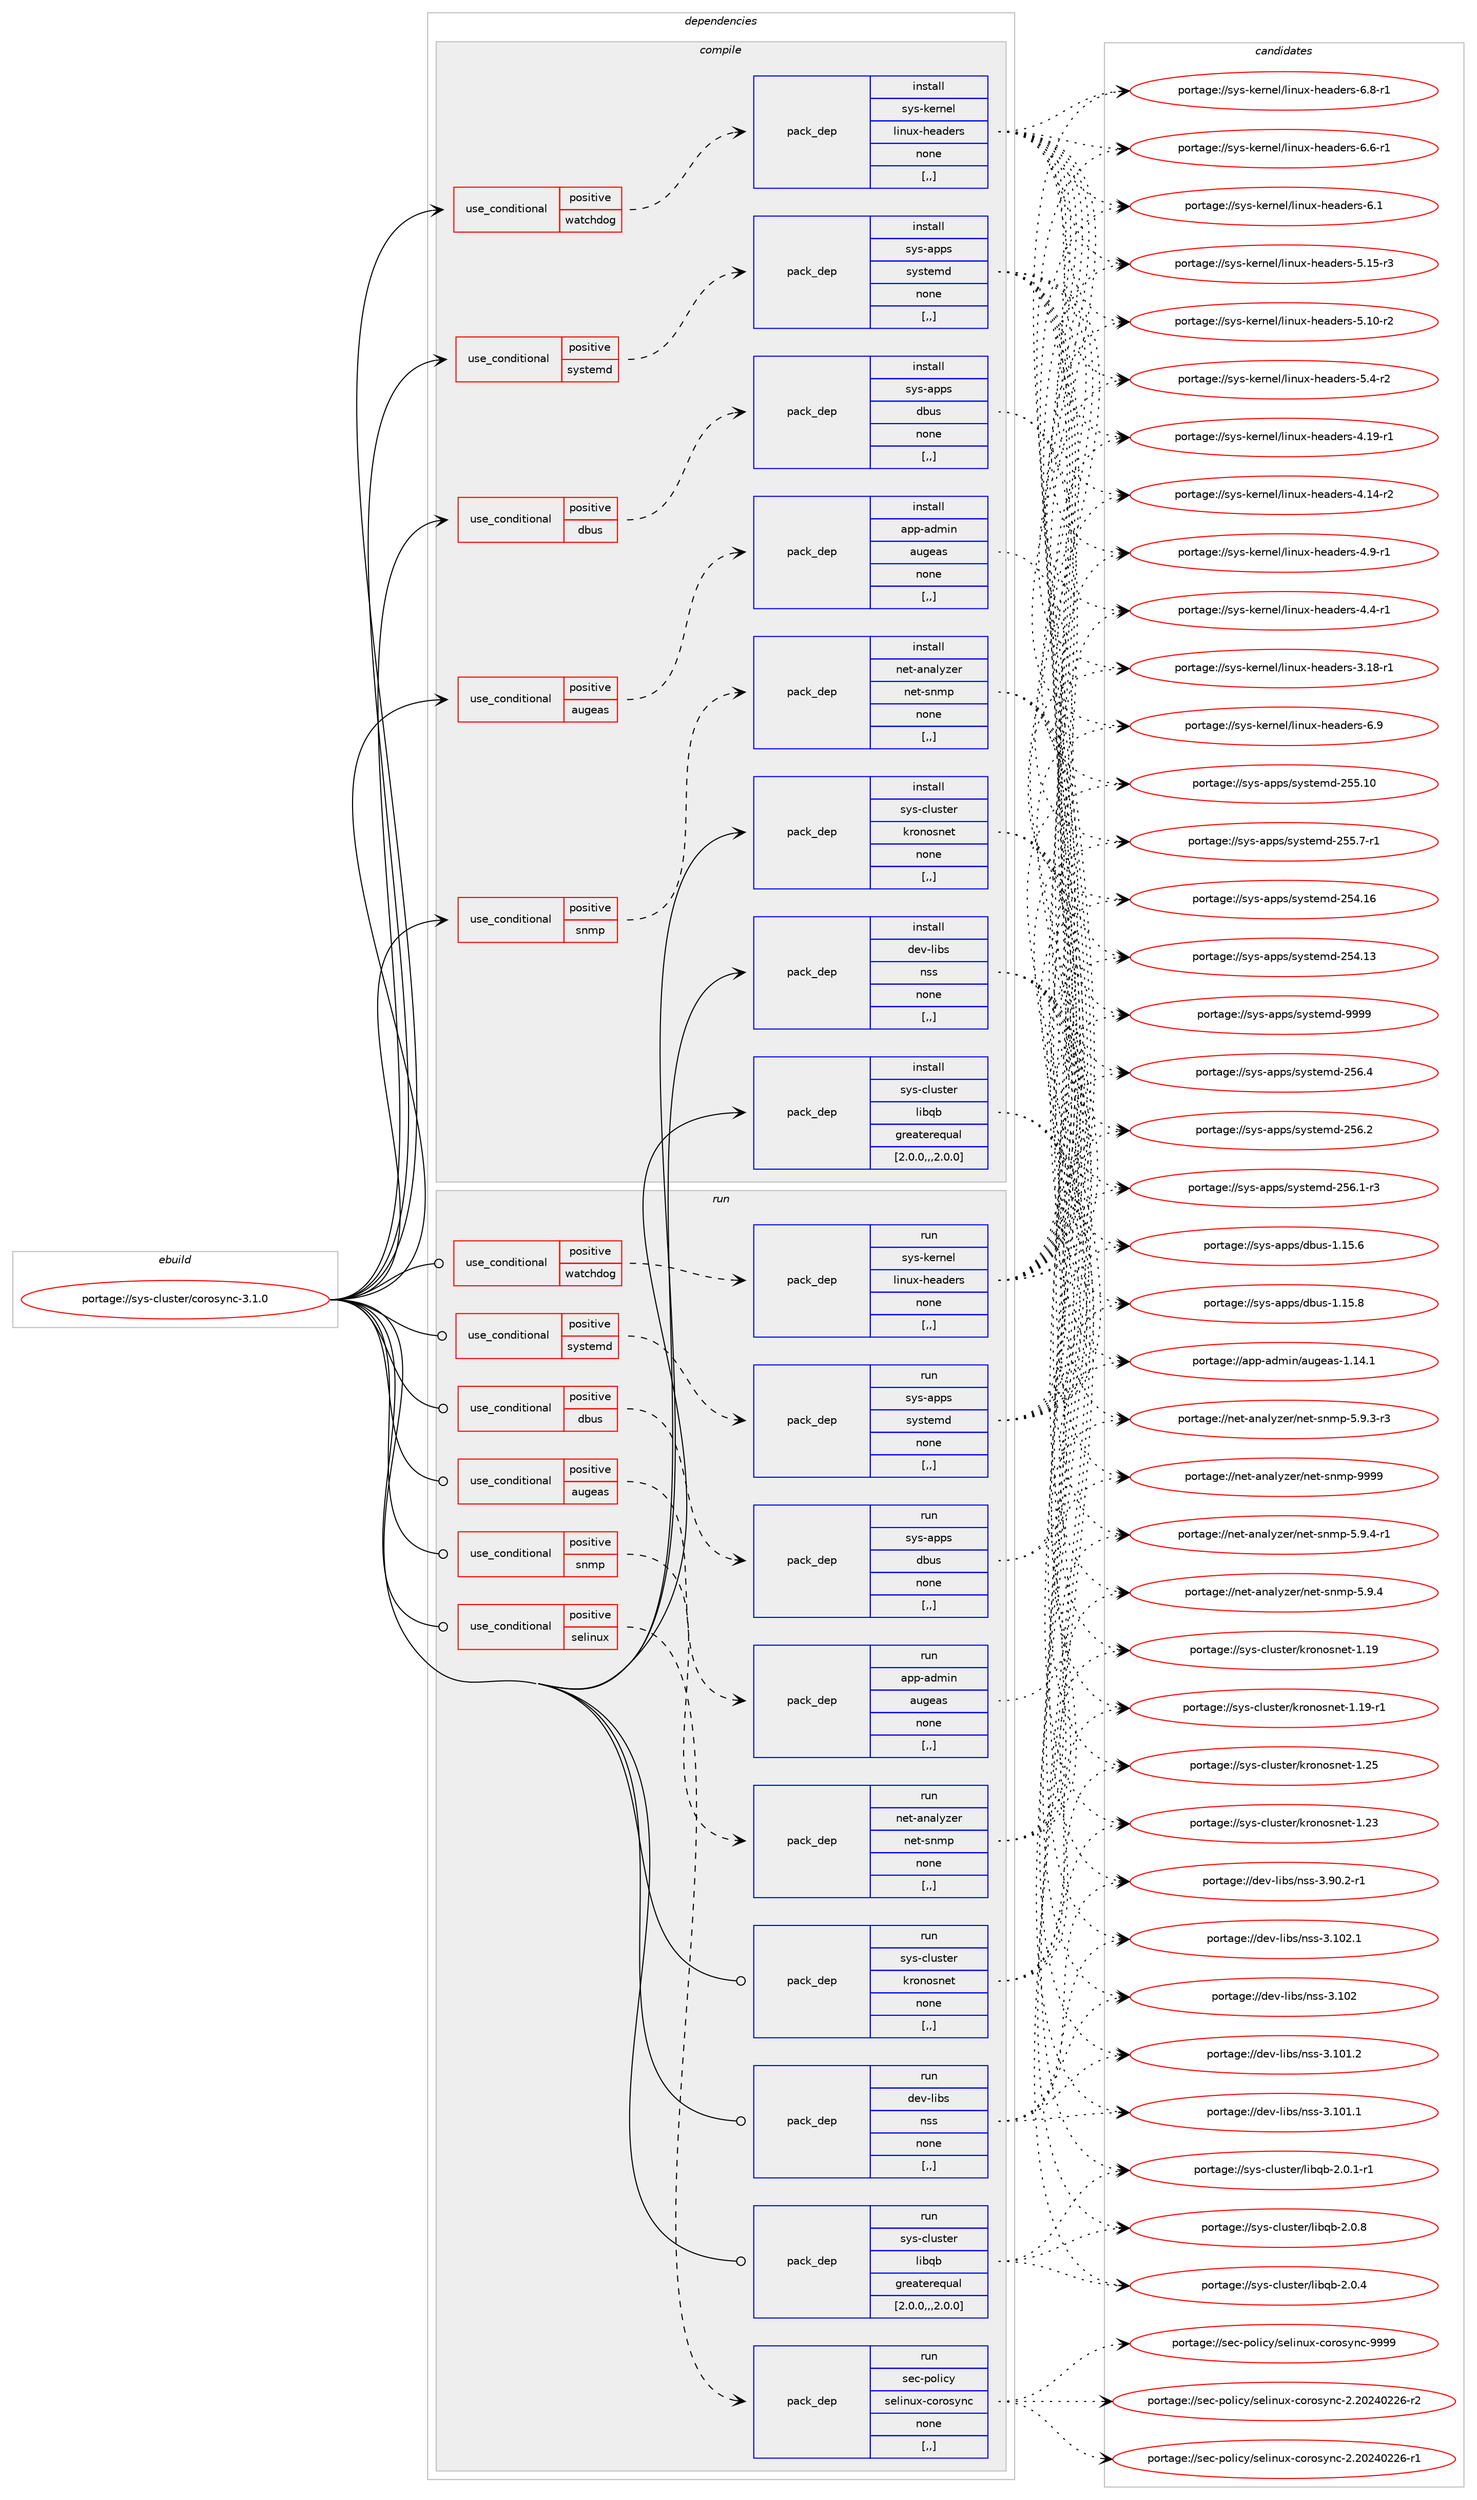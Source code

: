digraph prolog {

# *************
# Graph options
# *************

newrank=true;
concentrate=true;
compound=true;
graph [rankdir=LR,fontname=Helvetica,fontsize=10,ranksep=1.5];#, ranksep=2.5, nodesep=0.2];
edge  [arrowhead=vee];
node  [fontname=Helvetica,fontsize=10];

# **********
# The ebuild
# **********

subgraph cluster_leftcol {
color=gray;
label=<<i>ebuild</i>>;
id [label="portage://sys-cluster/corosync-3.1.0", color=red, width=4, href="../sys-cluster/corosync-3.1.0.svg"];
}

# ****************
# The dependencies
# ****************

subgraph cluster_midcol {
color=gray;
label=<<i>dependencies</i>>;
subgraph cluster_compile {
fillcolor="#eeeeee";
style=filled;
label=<<i>compile</i>>;
subgraph cond114197 {
dependency430258 [label=<<TABLE BORDER="0" CELLBORDER="1" CELLSPACING="0" CELLPADDING="4"><TR><TD ROWSPAN="3" CELLPADDING="10">use_conditional</TD></TR><TR><TD>positive</TD></TR><TR><TD>augeas</TD></TR></TABLE>>, shape=none, color=red];
subgraph pack313117 {
dependency430259 [label=<<TABLE BORDER="0" CELLBORDER="1" CELLSPACING="0" CELLPADDING="4" WIDTH="220"><TR><TD ROWSPAN="6" CELLPADDING="30">pack_dep</TD></TR><TR><TD WIDTH="110">install</TD></TR><TR><TD>app-admin</TD></TR><TR><TD>augeas</TD></TR><TR><TD>none</TD></TR><TR><TD>[,,]</TD></TR></TABLE>>, shape=none, color=blue];
}
dependency430258:e -> dependency430259:w [weight=20,style="dashed",arrowhead="vee"];
}
id:e -> dependency430258:w [weight=20,style="solid",arrowhead="vee"];
subgraph cond114198 {
dependency430260 [label=<<TABLE BORDER="0" CELLBORDER="1" CELLSPACING="0" CELLPADDING="4"><TR><TD ROWSPAN="3" CELLPADDING="10">use_conditional</TD></TR><TR><TD>positive</TD></TR><TR><TD>dbus</TD></TR></TABLE>>, shape=none, color=red];
subgraph pack313118 {
dependency430261 [label=<<TABLE BORDER="0" CELLBORDER="1" CELLSPACING="0" CELLPADDING="4" WIDTH="220"><TR><TD ROWSPAN="6" CELLPADDING="30">pack_dep</TD></TR><TR><TD WIDTH="110">install</TD></TR><TR><TD>sys-apps</TD></TR><TR><TD>dbus</TD></TR><TR><TD>none</TD></TR><TR><TD>[,,]</TD></TR></TABLE>>, shape=none, color=blue];
}
dependency430260:e -> dependency430261:w [weight=20,style="dashed",arrowhead="vee"];
}
id:e -> dependency430260:w [weight=20,style="solid",arrowhead="vee"];
subgraph cond114199 {
dependency430262 [label=<<TABLE BORDER="0" CELLBORDER="1" CELLSPACING="0" CELLPADDING="4"><TR><TD ROWSPAN="3" CELLPADDING="10">use_conditional</TD></TR><TR><TD>positive</TD></TR><TR><TD>snmp</TD></TR></TABLE>>, shape=none, color=red];
subgraph pack313119 {
dependency430263 [label=<<TABLE BORDER="0" CELLBORDER="1" CELLSPACING="0" CELLPADDING="4" WIDTH="220"><TR><TD ROWSPAN="6" CELLPADDING="30">pack_dep</TD></TR><TR><TD WIDTH="110">install</TD></TR><TR><TD>net-analyzer</TD></TR><TR><TD>net-snmp</TD></TR><TR><TD>none</TD></TR><TR><TD>[,,]</TD></TR></TABLE>>, shape=none, color=blue];
}
dependency430262:e -> dependency430263:w [weight=20,style="dashed",arrowhead="vee"];
}
id:e -> dependency430262:w [weight=20,style="solid",arrowhead="vee"];
subgraph cond114200 {
dependency430264 [label=<<TABLE BORDER="0" CELLBORDER="1" CELLSPACING="0" CELLPADDING="4"><TR><TD ROWSPAN="3" CELLPADDING="10">use_conditional</TD></TR><TR><TD>positive</TD></TR><TR><TD>systemd</TD></TR></TABLE>>, shape=none, color=red];
subgraph pack313120 {
dependency430265 [label=<<TABLE BORDER="0" CELLBORDER="1" CELLSPACING="0" CELLPADDING="4" WIDTH="220"><TR><TD ROWSPAN="6" CELLPADDING="30">pack_dep</TD></TR><TR><TD WIDTH="110">install</TD></TR><TR><TD>sys-apps</TD></TR><TR><TD>systemd</TD></TR><TR><TD>none</TD></TR><TR><TD>[,,]</TD></TR></TABLE>>, shape=none, color=blue];
}
dependency430264:e -> dependency430265:w [weight=20,style="dashed",arrowhead="vee"];
}
id:e -> dependency430264:w [weight=20,style="solid",arrowhead="vee"];
subgraph cond114201 {
dependency430266 [label=<<TABLE BORDER="0" CELLBORDER="1" CELLSPACING="0" CELLPADDING="4"><TR><TD ROWSPAN="3" CELLPADDING="10">use_conditional</TD></TR><TR><TD>positive</TD></TR><TR><TD>watchdog</TD></TR></TABLE>>, shape=none, color=red];
subgraph pack313121 {
dependency430267 [label=<<TABLE BORDER="0" CELLBORDER="1" CELLSPACING="0" CELLPADDING="4" WIDTH="220"><TR><TD ROWSPAN="6" CELLPADDING="30">pack_dep</TD></TR><TR><TD WIDTH="110">install</TD></TR><TR><TD>sys-kernel</TD></TR><TR><TD>linux-headers</TD></TR><TR><TD>none</TD></TR><TR><TD>[,,]</TD></TR></TABLE>>, shape=none, color=blue];
}
dependency430266:e -> dependency430267:w [weight=20,style="dashed",arrowhead="vee"];
}
id:e -> dependency430266:w [weight=20,style="solid",arrowhead="vee"];
subgraph pack313122 {
dependency430268 [label=<<TABLE BORDER="0" CELLBORDER="1" CELLSPACING="0" CELLPADDING="4" WIDTH="220"><TR><TD ROWSPAN="6" CELLPADDING="30">pack_dep</TD></TR><TR><TD WIDTH="110">install</TD></TR><TR><TD>dev-libs</TD></TR><TR><TD>nss</TD></TR><TR><TD>none</TD></TR><TR><TD>[,,]</TD></TR></TABLE>>, shape=none, color=blue];
}
id:e -> dependency430268:w [weight=20,style="solid",arrowhead="vee"];
subgraph pack313123 {
dependency430269 [label=<<TABLE BORDER="0" CELLBORDER="1" CELLSPACING="0" CELLPADDING="4" WIDTH="220"><TR><TD ROWSPAN="6" CELLPADDING="30">pack_dep</TD></TR><TR><TD WIDTH="110">install</TD></TR><TR><TD>sys-cluster</TD></TR><TR><TD>kronosnet</TD></TR><TR><TD>none</TD></TR><TR><TD>[,,]</TD></TR></TABLE>>, shape=none, color=blue];
}
id:e -> dependency430269:w [weight=20,style="solid",arrowhead="vee"];
subgraph pack313124 {
dependency430270 [label=<<TABLE BORDER="0" CELLBORDER="1" CELLSPACING="0" CELLPADDING="4" WIDTH="220"><TR><TD ROWSPAN="6" CELLPADDING="30">pack_dep</TD></TR><TR><TD WIDTH="110">install</TD></TR><TR><TD>sys-cluster</TD></TR><TR><TD>libqb</TD></TR><TR><TD>greaterequal</TD></TR><TR><TD>[2.0.0,,,2.0.0]</TD></TR></TABLE>>, shape=none, color=blue];
}
id:e -> dependency430270:w [weight=20,style="solid",arrowhead="vee"];
}
subgraph cluster_compileandrun {
fillcolor="#eeeeee";
style=filled;
label=<<i>compile and run</i>>;
}
subgraph cluster_run {
fillcolor="#eeeeee";
style=filled;
label=<<i>run</i>>;
subgraph cond114202 {
dependency430271 [label=<<TABLE BORDER="0" CELLBORDER="1" CELLSPACING="0" CELLPADDING="4"><TR><TD ROWSPAN="3" CELLPADDING="10">use_conditional</TD></TR><TR><TD>positive</TD></TR><TR><TD>augeas</TD></TR></TABLE>>, shape=none, color=red];
subgraph pack313125 {
dependency430272 [label=<<TABLE BORDER="0" CELLBORDER="1" CELLSPACING="0" CELLPADDING="4" WIDTH="220"><TR><TD ROWSPAN="6" CELLPADDING="30">pack_dep</TD></TR><TR><TD WIDTH="110">run</TD></TR><TR><TD>app-admin</TD></TR><TR><TD>augeas</TD></TR><TR><TD>none</TD></TR><TR><TD>[,,]</TD></TR></TABLE>>, shape=none, color=blue];
}
dependency430271:e -> dependency430272:w [weight=20,style="dashed",arrowhead="vee"];
}
id:e -> dependency430271:w [weight=20,style="solid",arrowhead="odot"];
subgraph cond114203 {
dependency430273 [label=<<TABLE BORDER="0" CELLBORDER="1" CELLSPACING="0" CELLPADDING="4"><TR><TD ROWSPAN="3" CELLPADDING="10">use_conditional</TD></TR><TR><TD>positive</TD></TR><TR><TD>dbus</TD></TR></TABLE>>, shape=none, color=red];
subgraph pack313126 {
dependency430274 [label=<<TABLE BORDER="0" CELLBORDER="1" CELLSPACING="0" CELLPADDING="4" WIDTH="220"><TR><TD ROWSPAN="6" CELLPADDING="30">pack_dep</TD></TR><TR><TD WIDTH="110">run</TD></TR><TR><TD>sys-apps</TD></TR><TR><TD>dbus</TD></TR><TR><TD>none</TD></TR><TR><TD>[,,]</TD></TR></TABLE>>, shape=none, color=blue];
}
dependency430273:e -> dependency430274:w [weight=20,style="dashed",arrowhead="vee"];
}
id:e -> dependency430273:w [weight=20,style="solid",arrowhead="odot"];
subgraph cond114204 {
dependency430275 [label=<<TABLE BORDER="0" CELLBORDER="1" CELLSPACING="0" CELLPADDING="4"><TR><TD ROWSPAN="3" CELLPADDING="10">use_conditional</TD></TR><TR><TD>positive</TD></TR><TR><TD>selinux</TD></TR></TABLE>>, shape=none, color=red];
subgraph pack313127 {
dependency430276 [label=<<TABLE BORDER="0" CELLBORDER="1" CELLSPACING="0" CELLPADDING="4" WIDTH="220"><TR><TD ROWSPAN="6" CELLPADDING="30">pack_dep</TD></TR><TR><TD WIDTH="110">run</TD></TR><TR><TD>sec-policy</TD></TR><TR><TD>selinux-corosync</TD></TR><TR><TD>none</TD></TR><TR><TD>[,,]</TD></TR></TABLE>>, shape=none, color=blue];
}
dependency430275:e -> dependency430276:w [weight=20,style="dashed",arrowhead="vee"];
}
id:e -> dependency430275:w [weight=20,style="solid",arrowhead="odot"];
subgraph cond114205 {
dependency430277 [label=<<TABLE BORDER="0" CELLBORDER="1" CELLSPACING="0" CELLPADDING="4"><TR><TD ROWSPAN="3" CELLPADDING="10">use_conditional</TD></TR><TR><TD>positive</TD></TR><TR><TD>snmp</TD></TR></TABLE>>, shape=none, color=red];
subgraph pack313128 {
dependency430278 [label=<<TABLE BORDER="0" CELLBORDER="1" CELLSPACING="0" CELLPADDING="4" WIDTH="220"><TR><TD ROWSPAN="6" CELLPADDING="30">pack_dep</TD></TR><TR><TD WIDTH="110">run</TD></TR><TR><TD>net-analyzer</TD></TR><TR><TD>net-snmp</TD></TR><TR><TD>none</TD></TR><TR><TD>[,,]</TD></TR></TABLE>>, shape=none, color=blue];
}
dependency430277:e -> dependency430278:w [weight=20,style="dashed",arrowhead="vee"];
}
id:e -> dependency430277:w [weight=20,style="solid",arrowhead="odot"];
subgraph cond114206 {
dependency430279 [label=<<TABLE BORDER="0" CELLBORDER="1" CELLSPACING="0" CELLPADDING="4"><TR><TD ROWSPAN="3" CELLPADDING="10">use_conditional</TD></TR><TR><TD>positive</TD></TR><TR><TD>systemd</TD></TR></TABLE>>, shape=none, color=red];
subgraph pack313129 {
dependency430280 [label=<<TABLE BORDER="0" CELLBORDER="1" CELLSPACING="0" CELLPADDING="4" WIDTH="220"><TR><TD ROWSPAN="6" CELLPADDING="30">pack_dep</TD></TR><TR><TD WIDTH="110">run</TD></TR><TR><TD>sys-apps</TD></TR><TR><TD>systemd</TD></TR><TR><TD>none</TD></TR><TR><TD>[,,]</TD></TR></TABLE>>, shape=none, color=blue];
}
dependency430279:e -> dependency430280:w [weight=20,style="dashed",arrowhead="vee"];
}
id:e -> dependency430279:w [weight=20,style="solid",arrowhead="odot"];
subgraph cond114207 {
dependency430281 [label=<<TABLE BORDER="0" CELLBORDER="1" CELLSPACING="0" CELLPADDING="4"><TR><TD ROWSPAN="3" CELLPADDING="10">use_conditional</TD></TR><TR><TD>positive</TD></TR><TR><TD>watchdog</TD></TR></TABLE>>, shape=none, color=red];
subgraph pack313130 {
dependency430282 [label=<<TABLE BORDER="0" CELLBORDER="1" CELLSPACING="0" CELLPADDING="4" WIDTH="220"><TR><TD ROWSPAN="6" CELLPADDING="30">pack_dep</TD></TR><TR><TD WIDTH="110">run</TD></TR><TR><TD>sys-kernel</TD></TR><TR><TD>linux-headers</TD></TR><TR><TD>none</TD></TR><TR><TD>[,,]</TD></TR></TABLE>>, shape=none, color=blue];
}
dependency430281:e -> dependency430282:w [weight=20,style="dashed",arrowhead="vee"];
}
id:e -> dependency430281:w [weight=20,style="solid",arrowhead="odot"];
subgraph pack313131 {
dependency430283 [label=<<TABLE BORDER="0" CELLBORDER="1" CELLSPACING="0" CELLPADDING="4" WIDTH="220"><TR><TD ROWSPAN="6" CELLPADDING="30">pack_dep</TD></TR><TR><TD WIDTH="110">run</TD></TR><TR><TD>dev-libs</TD></TR><TR><TD>nss</TD></TR><TR><TD>none</TD></TR><TR><TD>[,,]</TD></TR></TABLE>>, shape=none, color=blue];
}
id:e -> dependency430283:w [weight=20,style="solid",arrowhead="odot"];
subgraph pack313132 {
dependency430284 [label=<<TABLE BORDER="0" CELLBORDER="1" CELLSPACING="0" CELLPADDING="4" WIDTH="220"><TR><TD ROWSPAN="6" CELLPADDING="30">pack_dep</TD></TR><TR><TD WIDTH="110">run</TD></TR><TR><TD>sys-cluster</TD></TR><TR><TD>kronosnet</TD></TR><TR><TD>none</TD></TR><TR><TD>[,,]</TD></TR></TABLE>>, shape=none, color=blue];
}
id:e -> dependency430284:w [weight=20,style="solid",arrowhead="odot"];
subgraph pack313133 {
dependency430285 [label=<<TABLE BORDER="0" CELLBORDER="1" CELLSPACING="0" CELLPADDING="4" WIDTH="220"><TR><TD ROWSPAN="6" CELLPADDING="30">pack_dep</TD></TR><TR><TD WIDTH="110">run</TD></TR><TR><TD>sys-cluster</TD></TR><TR><TD>libqb</TD></TR><TR><TD>greaterequal</TD></TR><TR><TD>[2.0.0,,,2.0.0]</TD></TR></TABLE>>, shape=none, color=blue];
}
id:e -> dependency430285:w [weight=20,style="solid",arrowhead="odot"];
}
}

# **************
# The candidates
# **************

subgraph cluster_choices {
rank=same;
color=gray;
label=<<i>candidates</i>>;

subgraph choice313117 {
color=black;
nodesep=1;
choice97112112459710010910511047971171031019711545494649524649 [label="portage://app-admin/augeas-1.14.1", color=red, width=4,href="../app-admin/augeas-1.14.1.svg"];
dependency430259:e -> choice97112112459710010910511047971171031019711545494649524649:w [style=dotted,weight="100"];
}
subgraph choice313118 {
color=black;
nodesep=1;
choice1151211154597112112115471009811711545494649534656 [label="portage://sys-apps/dbus-1.15.8", color=red, width=4,href="../sys-apps/dbus-1.15.8.svg"];
choice1151211154597112112115471009811711545494649534654 [label="portage://sys-apps/dbus-1.15.6", color=red, width=4,href="../sys-apps/dbus-1.15.6.svg"];
dependency430261:e -> choice1151211154597112112115471009811711545494649534656:w [style=dotted,weight="100"];
dependency430261:e -> choice1151211154597112112115471009811711545494649534654:w [style=dotted,weight="100"];
}
subgraph choice313119 {
color=black;
nodesep=1;
choice11010111645971109710812112210111447110101116451151101091124557575757 [label="portage://net-analyzer/net-snmp-9999", color=red, width=4,href="../net-analyzer/net-snmp-9999.svg"];
choice11010111645971109710812112210111447110101116451151101091124553465746524511449 [label="portage://net-analyzer/net-snmp-5.9.4-r1", color=red, width=4,href="../net-analyzer/net-snmp-5.9.4-r1.svg"];
choice1101011164597110971081211221011144711010111645115110109112455346574652 [label="portage://net-analyzer/net-snmp-5.9.4", color=red, width=4,href="../net-analyzer/net-snmp-5.9.4.svg"];
choice11010111645971109710812112210111447110101116451151101091124553465746514511451 [label="portage://net-analyzer/net-snmp-5.9.3-r3", color=red, width=4,href="../net-analyzer/net-snmp-5.9.3-r3.svg"];
dependency430263:e -> choice11010111645971109710812112210111447110101116451151101091124557575757:w [style=dotted,weight="100"];
dependency430263:e -> choice11010111645971109710812112210111447110101116451151101091124553465746524511449:w [style=dotted,weight="100"];
dependency430263:e -> choice1101011164597110971081211221011144711010111645115110109112455346574652:w [style=dotted,weight="100"];
dependency430263:e -> choice11010111645971109710812112210111447110101116451151101091124553465746514511451:w [style=dotted,weight="100"];
}
subgraph choice313120 {
color=black;
nodesep=1;
choice1151211154597112112115471151211151161011091004557575757 [label="portage://sys-apps/systemd-9999", color=red, width=4,href="../sys-apps/systemd-9999.svg"];
choice115121115459711211211547115121115116101109100455053544652 [label="portage://sys-apps/systemd-256.4", color=red, width=4,href="../sys-apps/systemd-256.4.svg"];
choice115121115459711211211547115121115116101109100455053544650 [label="portage://sys-apps/systemd-256.2", color=red, width=4,href="../sys-apps/systemd-256.2.svg"];
choice1151211154597112112115471151211151161011091004550535446494511451 [label="portage://sys-apps/systemd-256.1-r3", color=red, width=4,href="../sys-apps/systemd-256.1-r3.svg"];
choice11512111545971121121154711512111511610110910045505353464948 [label="portage://sys-apps/systemd-255.10", color=red, width=4,href="../sys-apps/systemd-255.10.svg"];
choice1151211154597112112115471151211151161011091004550535346554511449 [label="portage://sys-apps/systemd-255.7-r1", color=red, width=4,href="../sys-apps/systemd-255.7-r1.svg"];
choice11512111545971121121154711512111511610110910045505352464954 [label="portage://sys-apps/systemd-254.16", color=red, width=4,href="../sys-apps/systemd-254.16.svg"];
choice11512111545971121121154711512111511610110910045505352464951 [label="portage://sys-apps/systemd-254.13", color=red, width=4,href="../sys-apps/systemd-254.13.svg"];
dependency430265:e -> choice1151211154597112112115471151211151161011091004557575757:w [style=dotted,weight="100"];
dependency430265:e -> choice115121115459711211211547115121115116101109100455053544652:w [style=dotted,weight="100"];
dependency430265:e -> choice115121115459711211211547115121115116101109100455053544650:w [style=dotted,weight="100"];
dependency430265:e -> choice1151211154597112112115471151211151161011091004550535446494511451:w [style=dotted,weight="100"];
dependency430265:e -> choice11512111545971121121154711512111511610110910045505353464948:w [style=dotted,weight="100"];
dependency430265:e -> choice1151211154597112112115471151211151161011091004550535346554511449:w [style=dotted,weight="100"];
dependency430265:e -> choice11512111545971121121154711512111511610110910045505352464954:w [style=dotted,weight="100"];
dependency430265:e -> choice11512111545971121121154711512111511610110910045505352464951:w [style=dotted,weight="100"];
}
subgraph choice313121 {
color=black;
nodesep=1;
choice1151211154510710111411010110847108105110117120451041019710010111411545544657 [label="portage://sys-kernel/linux-headers-6.9", color=red, width=4,href="../sys-kernel/linux-headers-6.9.svg"];
choice11512111545107101114110101108471081051101171204510410197100101114115455446564511449 [label="portage://sys-kernel/linux-headers-6.8-r1", color=red, width=4,href="../sys-kernel/linux-headers-6.8-r1.svg"];
choice11512111545107101114110101108471081051101171204510410197100101114115455446544511449 [label="portage://sys-kernel/linux-headers-6.6-r1", color=red, width=4,href="../sys-kernel/linux-headers-6.6-r1.svg"];
choice1151211154510710111411010110847108105110117120451041019710010111411545544649 [label="portage://sys-kernel/linux-headers-6.1", color=red, width=4,href="../sys-kernel/linux-headers-6.1.svg"];
choice1151211154510710111411010110847108105110117120451041019710010111411545534649534511451 [label="portage://sys-kernel/linux-headers-5.15-r3", color=red, width=4,href="../sys-kernel/linux-headers-5.15-r3.svg"];
choice1151211154510710111411010110847108105110117120451041019710010111411545534649484511450 [label="portage://sys-kernel/linux-headers-5.10-r2", color=red, width=4,href="../sys-kernel/linux-headers-5.10-r2.svg"];
choice11512111545107101114110101108471081051101171204510410197100101114115455346524511450 [label="portage://sys-kernel/linux-headers-5.4-r2", color=red, width=4,href="../sys-kernel/linux-headers-5.4-r2.svg"];
choice1151211154510710111411010110847108105110117120451041019710010111411545524649574511449 [label="portage://sys-kernel/linux-headers-4.19-r1", color=red, width=4,href="../sys-kernel/linux-headers-4.19-r1.svg"];
choice1151211154510710111411010110847108105110117120451041019710010111411545524649524511450 [label="portage://sys-kernel/linux-headers-4.14-r2", color=red, width=4,href="../sys-kernel/linux-headers-4.14-r2.svg"];
choice11512111545107101114110101108471081051101171204510410197100101114115455246574511449 [label="portage://sys-kernel/linux-headers-4.9-r1", color=red, width=4,href="../sys-kernel/linux-headers-4.9-r1.svg"];
choice11512111545107101114110101108471081051101171204510410197100101114115455246524511449 [label="portage://sys-kernel/linux-headers-4.4-r1", color=red, width=4,href="../sys-kernel/linux-headers-4.4-r1.svg"];
choice1151211154510710111411010110847108105110117120451041019710010111411545514649564511449 [label="portage://sys-kernel/linux-headers-3.18-r1", color=red, width=4,href="../sys-kernel/linux-headers-3.18-r1.svg"];
dependency430267:e -> choice1151211154510710111411010110847108105110117120451041019710010111411545544657:w [style=dotted,weight="100"];
dependency430267:e -> choice11512111545107101114110101108471081051101171204510410197100101114115455446564511449:w [style=dotted,weight="100"];
dependency430267:e -> choice11512111545107101114110101108471081051101171204510410197100101114115455446544511449:w [style=dotted,weight="100"];
dependency430267:e -> choice1151211154510710111411010110847108105110117120451041019710010111411545544649:w [style=dotted,weight="100"];
dependency430267:e -> choice1151211154510710111411010110847108105110117120451041019710010111411545534649534511451:w [style=dotted,weight="100"];
dependency430267:e -> choice1151211154510710111411010110847108105110117120451041019710010111411545534649484511450:w [style=dotted,weight="100"];
dependency430267:e -> choice11512111545107101114110101108471081051101171204510410197100101114115455346524511450:w [style=dotted,weight="100"];
dependency430267:e -> choice1151211154510710111411010110847108105110117120451041019710010111411545524649574511449:w [style=dotted,weight="100"];
dependency430267:e -> choice1151211154510710111411010110847108105110117120451041019710010111411545524649524511450:w [style=dotted,weight="100"];
dependency430267:e -> choice11512111545107101114110101108471081051101171204510410197100101114115455246574511449:w [style=dotted,weight="100"];
dependency430267:e -> choice11512111545107101114110101108471081051101171204510410197100101114115455246524511449:w [style=dotted,weight="100"];
dependency430267:e -> choice1151211154510710111411010110847108105110117120451041019710010111411545514649564511449:w [style=dotted,weight="100"];
}
subgraph choice313122 {
color=black;
nodesep=1;
choice1001011184510810598115471101151154551464948504649 [label="portage://dev-libs/nss-3.102.1", color=red, width=4,href="../dev-libs/nss-3.102.1.svg"];
choice100101118451081059811547110115115455146494850 [label="portage://dev-libs/nss-3.102", color=red, width=4,href="../dev-libs/nss-3.102.svg"];
choice1001011184510810598115471101151154551464948494650 [label="portage://dev-libs/nss-3.101.2", color=red, width=4,href="../dev-libs/nss-3.101.2.svg"];
choice1001011184510810598115471101151154551464948494649 [label="portage://dev-libs/nss-3.101.1", color=red, width=4,href="../dev-libs/nss-3.101.1.svg"];
choice100101118451081059811547110115115455146574846504511449 [label="portage://dev-libs/nss-3.90.2-r1", color=red, width=4,href="../dev-libs/nss-3.90.2-r1.svg"];
dependency430268:e -> choice1001011184510810598115471101151154551464948504649:w [style=dotted,weight="100"];
dependency430268:e -> choice100101118451081059811547110115115455146494850:w [style=dotted,weight="100"];
dependency430268:e -> choice1001011184510810598115471101151154551464948494650:w [style=dotted,weight="100"];
dependency430268:e -> choice1001011184510810598115471101151154551464948494649:w [style=dotted,weight="100"];
dependency430268:e -> choice100101118451081059811547110115115455146574846504511449:w [style=dotted,weight="100"];
}
subgraph choice313123 {
color=black;
nodesep=1;
choice1151211154599108117115116101114471071141111101111151101011164549465053 [label="portage://sys-cluster/kronosnet-1.25", color=red, width=4,href="../sys-cluster/kronosnet-1.25.svg"];
choice1151211154599108117115116101114471071141111101111151101011164549465051 [label="portage://sys-cluster/kronosnet-1.23", color=red, width=4,href="../sys-cluster/kronosnet-1.23.svg"];
choice11512111545991081171151161011144710711411111011111511010111645494649574511449 [label="portage://sys-cluster/kronosnet-1.19-r1", color=red, width=4,href="../sys-cluster/kronosnet-1.19-r1.svg"];
choice1151211154599108117115116101114471071141111101111151101011164549464957 [label="portage://sys-cluster/kronosnet-1.19", color=red, width=4,href="../sys-cluster/kronosnet-1.19.svg"];
dependency430269:e -> choice1151211154599108117115116101114471071141111101111151101011164549465053:w [style=dotted,weight="100"];
dependency430269:e -> choice1151211154599108117115116101114471071141111101111151101011164549465051:w [style=dotted,weight="100"];
dependency430269:e -> choice11512111545991081171151161011144710711411111011111511010111645494649574511449:w [style=dotted,weight="100"];
dependency430269:e -> choice1151211154599108117115116101114471071141111101111151101011164549464957:w [style=dotted,weight="100"];
}
subgraph choice313124 {
color=black;
nodesep=1;
choice1151211154599108117115116101114471081059811398455046484656 [label="portage://sys-cluster/libqb-2.0.8", color=red, width=4,href="../sys-cluster/libqb-2.0.8.svg"];
choice1151211154599108117115116101114471081059811398455046484652 [label="portage://sys-cluster/libqb-2.0.4", color=red, width=4,href="../sys-cluster/libqb-2.0.4.svg"];
choice11512111545991081171151161011144710810598113984550464846494511449 [label="portage://sys-cluster/libqb-2.0.1-r1", color=red, width=4,href="../sys-cluster/libqb-2.0.1-r1.svg"];
dependency430270:e -> choice1151211154599108117115116101114471081059811398455046484656:w [style=dotted,weight="100"];
dependency430270:e -> choice1151211154599108117115116101114471081059811398455046484652:w [style=dotted,weight="100"];
dependency430270:e -> choice11512111545991081171151161011144710810598113984550464846494511449:w [style=dotted,weight="100"];
}
subgraph choice313125 {
color=black;
nodesep=1;
choice97112112459710010910511047971171031019711545494649524649 [label="portage://app-admin/augeas-1.14.1", color=red, width=4,href="../app-admin/augeas-1.14.1.svg"];
dependency430272:e -> choice97112112459710010910511047971171031019711545494649524649:w [style=dotted,weight="100"];
}
subgraph choice313126 {
color=black;
nodesep=1;
choice1151211154597112112115471009811711545494649534656 [label="portage://sys-apps/dbus-1.15.8", color=red, width=4,href="../sys-apps/dbus-1.15.8.svg"];
choice1151211154597112112115471009811711545494649534654 [label="portage://sys-apps/dbus-1.15.6", color=red, width=4,href="../sys-apps/dbus-1.15.6.svg"];
dependency430274:e -> choice1151211154597112112115471009811711545494649534656:w [style=dotted,weight="100"];
dependency430274:e -> choice1151211154597112112115471009811711545494649534654:w [style=dotted,weight="100"];
}
subgraph choice313127 {
color=black;
nodesep=1;
choice115101994511211110810599121471151011081051101171204599111114111115121110994557575757 [label="portage://sec-policy/selinux-corosync-9999", color=red, width=4,href="../sec-policy/selinux-corosync-9999.svg"];
choice1151019945112111108105991214711510110810511011712045991111141111151211109945504650485052485050544511450 [label="portage://sec-policy/selinux-corosync-2.20240226-r2", color=red, width=4,href="../sec-policy/selinux-corosync-2.20240226-r2.svg"];
choice1151019945112111108105991214711510110810511011712045991111141111151211109945504650485052485050544511449 [label="portage://sec-policy/selinux-corosync-2.20240226-r1", color=red, width=4,href="../sec-policy/selinux-corosync-2.20240226-r1.svg"];
dependency430276:e -> choice115101994511211110810599121471151011081051101171204599111114111115121110994557575757:w [style=dotted,weight="100"];
dependency430276:e -> choice1151019945112111108105991214711510110810511011712045991111141111151211109945504650485052485050544511450:w [style=dotted,weight="100"];
dependency430276:e -> choice1151019945112111108105991214711510110810511011712045991111141111151211109945504650485052485050544511449:w [style=dotted,weight="100"];
}
subgraph choice313128 {
color=black;
nodesep=1;
choice11010111645971109710812112210111447110101116451151101091124557575757 [label="portage://net-analyzer/net-snmp-9999", color=red, width=4,href="../net-analyzer/net-snmp-9999.svg"];
choice11010111645971109710812112210111447110101116451151101091124553465746524511449 [label="portage://net-analyzer/net-snmp-5.9.4-r1", color=red, width=4,href="../net-analyzer/net-snmp-5.9.4-r1.svg"];
choice1101011164597110971081211221011144711010111645115110109112455346574652 [label="portage://net-analyzer/net-snmp-5.9.4", color=red, width=4,href="../net-analyzer/net-snmp-5.9.4.svg"];
choice11010111645971109710812112210111447110101116451151101091124553465746514511451 [label="portage://net-analyzer/net-snmp-5.9.3-r3", color=red, width=4,href="../net-analyzer/net-snmp-5.9.3-r3.svg"];
dependency430278:e -> choice11010111645971109710812112210111447110101116451151101091124557575757:w [style=dotted,weight="100"];
dependency430278:e -> choice11010111645971109710812112210111447110101116451151101091124553465746524511449:w [style=dotted,weight="100"];
dependency430278:e -> choice1101011164597110971081211221011144711010111645115110109112455346574652:w [style=dotted,weight="100"];
dependency430278:e -> choice11010111645971109710812112210111447110101116451151101091124553465746514511451:w [style=dotted,weight="100"];
}
subgraph choice313129 {
color=black;
nodesep=1;
choice1151211154597112112115471151211151161011091004557575757 [label="portage://sys-apps/systemd-9999", color=red, width=4,href="../sys-apps/systemd-9999.svg"];
choice115121115459711211211547115121115116101109100455053544652 [label="portage://sys-apps/systemd-256.4", color=red, width=4,href="../sys-apps/systemd-256.4.svg"];
choice115121115459711211211547115121115116101109100455053544650 [label="portage://sys-apps/systemd-256.2", color=red, width=4,href="../sys-apps/systemd-256.2.svg"];
choice1151211154597112112115471151211151161011091004550535446494511451 [label="portage://sys-apps/systemd-256.1-r3", color=red, width=4,href="../sys-apps/systemd-256.1-r3.svg"];
choice11512111545971121121154711512111511610110910045505353464948 [label="portage://sys-apps/systemd-255.10", color=red, width=4,href="../sys-apps/systemd-255.10.svg"];
choice1151211154597112112115471151211151161011091004550535346554511449 [label="portage://sys-apps/systemd-255.7-r1", color=red, width=4,href="../sys-apps/systemd-255.7-r1.svg"];
choice11512111545971121121154711512111511610110910045505352464954 [label="portage://sys-apps/systemd-254.16", color=red, width=4,href="../sys-apps/systemd-254.16.svg"];
choice11512111545971121121154711512111511610110910045505352464951 [label="portage://sys-apps/systemd-254.13", color=red, width=4,href="../sys-apps/systemd-254.13.svg"];
dependency430280:e -> choice1151211154597112112115471151211151161011091004557575757:w [style=dotted,weight="100"];
dependency430280:e -> choice115121115459711211211547115121115116101109100455053544652:w [style=dotted,weight="100"];
dependency430280:e -> choice115121115459711211211547115121115116101109100455053544650:w [style=dotted,weight="100"];
dependency430280:e -> choice1151211154597112112115471151211151161011091004550535446494511451:w [style=dotted,weight="100"];
dependency430280:e -> choice11512111545971121121154711512111511610110910045505353464948:w [style=dotted,weight="100"];
dependency430280:e -> choice1151211154597112112115471151211151161011091004550535346554511449:w [style=dotted,weight="100"];
dependency430280:e -> choice11512111545971121121154711512111511610110910045505352464954:w [style=dotted,weight="100"];
dependency430280:e -> choice11512111545971121121154711512111511610110910045505352464951:w [style=dotted,weight="100"];
}
subgraph choice313130 {
color=black;
nodesep=1;
choice1151211154510710111411010110847108105110117120451041019710010111411545544657 [label="portage://sys-kernel/linux-headers-6.9", color=red, width=4,href="../sys-kernel/linux-headers-6.9.svg"];
choice11512111545107101114110101108471081051101171204510410197100101114115455446564511449 [label="portage://sys-kernel/linux-headers-6.8-r1", color=red, width=4,href="../sys-kernel/linux-headers-6.8-r1.svg"];
choice11512111545107101114110101108471081051101171204510410197100101114115455446544511449 [label="portage://sys-kernel/linux-headers-6.6-r1", color=red, width=4,href="../sys-kernel/linux-headers-6.6-r1.svg"];
choice1151211154510710111411010110847108105110117120451041019710010111411545544649 [label="portage://sys-kernel/linux-headers-6.1", color=red, width=4,href="../sys-kernel/linux-headers-6.1.svg"];
choice1151211154510710111411010110847108105110117120451041019710010111411545534649534511451 [label="portage://sys-kernel/linux-headers-5.15-r3", color=red, width=4,href="../sys-kernel/linux-headers-5.15-r3.svg"];
choice1151211154510710111411010110847108105110117120451041019710010111411545534649484511450 [label="portage://sys-kernel/linux-headers-5.10-r2", color=red, width=4,href="../sys-kernel/linux-headers-5.10-r2.svg"];
choice11512111545107101114110101108471081051101171204510410197100101114115455346524511450 [label="portage://sys-kernel/linux-headers-5.4-r2", color=red, width=4,href="../sys-kernel/linux-headers-5.4-r2.svg"];
choice1151211154510710111411010110847108105110117120451041019710010111411545524649574511449 [label="portage://sys-kernel/linux-headers-4.19-r1", color=red, width=4,href="../sys-kernel/linux-headers-4.19-r1.svg"];
choice1151211154510710111411010110847108105110117120451041019710010111411545524649524511450 [label="portage://sys-kernel/linux-headers-4.14-r2", color=red, width=4,href="../sys-kernel/linux-headers-4.14-r2.svg"];
choice11512111545107101114110101108471081051101171204510410197100101114115455246574511449 [label="portage://sys-kernel/linux-headers-4.9-r1", color=red, width=4,href="../sys-kernel/linux-headers-4.9-r1.svg"];
choice11512111545107101114110101108471081051101171204510410197100101114115455246524511449 [label="portage://sys-kernel/linux-headers-4.4-r1", color=red, width=4,href="../sys-kernel/linux-headers-4.4-r1.svg"];
choice1151211154510710111411010110847108105110117120451041019710010111411545514649564511449 [label="portage://sys-kernel/linux-headers-3.18-r1", color=red, width=4,href="../sys-kernel/linux-headers-3.18-r1.svg"];
dependency430282:e -> choice1151211154510710111411010110847108105110117120451041019710010111411545544657:w [style=dotted,weight="100"];
dependency430282:e -> choice11512111545107101114110101108471081051101171204510410197100101114115455446564511449:w [style=dotted,weight="100"];
dependency430282:e -> choice11512111545107101114110101108471081051101171204510410197100101114115455446544511449:w [style=dotted,weight="100"];
dependency430282:e -> choice1151211154510710111411010110847108105110117120451041019710010111411545544649:w [style=dotted,weight="100"];
dependency430282:e -> choice1151211154510710111411010110847108105110117120451041019710010111411545534649534511451:w [style=dotted,weight="100"];
dependency430282:e -> choice1151211154510710111411010110847108105110117120451041019710010111411545534649484511450:w [style=dotted,weight="100"];
dependency430282:e -> choice11512111545107101114110101108471081051101171204510410197100101114115455346524511450:w [style=dotted,weight="100"];
dependency430282:e -> choice1151211154510710111411010110847108105110117120451041019710010111411545524649574511449:w [style=dotted,weight="100"];
dependency430282:e -> choice1151211154510710111411010110847108105110117120451041019710010111411545524649524511450:w [style=dotted,weight="100"];
dependency430282:e -> choice11512111545107101114110101108471081051101171204510410197100101114115455246574511449:w [style=dotted,weight="100"];
dependency430282:e -> choice11512111545107101114110101108471081051101171204510410197100101114115455246524511449:w [style=dotted,weight="100"];
dependency430282:e -> choice1151211154510710111411010110847108105110117120451041019710010111411545514649564511449:w [style=dotted,weight="100"];
}
subgraph choice313131 {
color=black;
nodesep=1;
choice1001011184510810598115471101151154551464948504649 [label="portage://dev-libs/nss-3.102.1", color=red, width=4,href="../dev-libs/nss-3.102.1.svg"];
choice100101118451081059811547110115115455146494850 [label="portage://dev-libs/nss-3.102", color=red, width=4,href="../dev-libs/nss-3.102.svg"];
choice1001011184510810598115471101151154551464948494650 [label="portage://dev-libs/nss-3.101.2", color=red, width=4,href="../dev-libs/nss-3.101.2.svg"];
choice1001011184510810598115471101151154551464948494649 [label="portage://dev-libs/nss-3.101.1", color=red, width=4,href="../dev-libs/nss-3.101.1.svg"];
choice100101118451081059811547110115115455146574846504511449 [label="portage://dev-libs/nss-3.90.2-r1", color=red, width=4,href="../dev-libs/nss-3.90.2-r1.svg"];
dependency430283:e -> choice1001011184510810598115471101151154551464948504649:w [style=dotted,weight="100"];
dependency430283:e -> choice100101118451081059811547110115115455146494850:w [style=dotted,weight="100"];
dependency430283:e -> choice1001011184510810598115471101151154551464948494650:w [style=dotted,weight="100"];
dependency430283:e -> choice1001011184510810598115471101151154551464948494649:w [style=dotted,weight="100"];
dependency430283:e -> choice100101118451081059811547110115115455146574846504511449:w [style=dotted,weight="100"];
}
subgraph choice313132 {
color=black;
nodesep=1;
choice1151211154599108117115116101114471071141111101111151101011164549465053 [label="portage://sys-cluster/kronosnet-1.25", color=red, width=4,href="../sys-cluster/kronosnet-1.25.svg"];
choice1151211154599108117115116101114471071141111101111151101011164549465051 [label="portage://sys-cluster/kronosnet-1.23", color=red, width=4,href="../sys-cluster/kronosnet-1.23.svg"];
choice11512111545991081171151161011144710711411111011111511010111645494649574511449 [label="portage://sys-cluster/kronosnet-1.19-r1", color=red, width=4,href="../sys-cluster/kronosnet-1.19-r1.svg"];
choice1151211154599108117115116101114471071141111101111151101011164549464957 [label="portage://sys-cluster/kronosnet-1.19", color=red, width=4,href="../sys-cluster/kronosnet-1.19.svg"];
dependency430284:e -> choice1151211154599108117115116101114471071141111101111151101011164549465053:w [style=dotted,weight="100"];
dependency430284:e -> choice1151211154599108117115116101114471071141111101111151101011164549465051:w [style=dotted,weight="100"];
dependency430284:e -> choice11512111545991081171151161011144710711411111011111511010111645494649574511449:w [style=dotted,weight="100"];
dependency430284:e -> choice1151211154599108117115116101114471071141111101111151101011164549464957:w [style=dotted,weight="100"];
}
subgraph choice313133 {
color=black;
nodesep=1;
choice1151211154599108117115116101114471081059811398455046484656 [label="portage://sys-cluster/libqb-2.0.8", color=red, width=4,href="../sys-cluster/libqb-2.0.8.svg"];
choice1151211154599108117115116101114471081059811398455046484652 [label="portage://sys-cluster/libqb-2.0.4", color=red, width=4,href="../sys-cluster/libqb-2.0.4.svg"];
choice11512111545991081171151161011144710810598113984550464846494511449 [label="portage://sys-cluster/libqb-2.0.1-r1", color=red, width=4,href="../sys-cluster/libqb-2.0.1-r1.svg"];
dependency430285:e -> choice1151211154599108117115116101114471081059811398455046484656:w [style=dotted,weight="100"];
dependency430285:e -> choice1151211154599108117115116101114471081059811398455046484652:w [style=dotted,weight="100"];
dependency430285:e -> choice11512111545991081171151161011144710810598113984550464846494511449:w [style=dotted,weight="100"];
}
}

}
